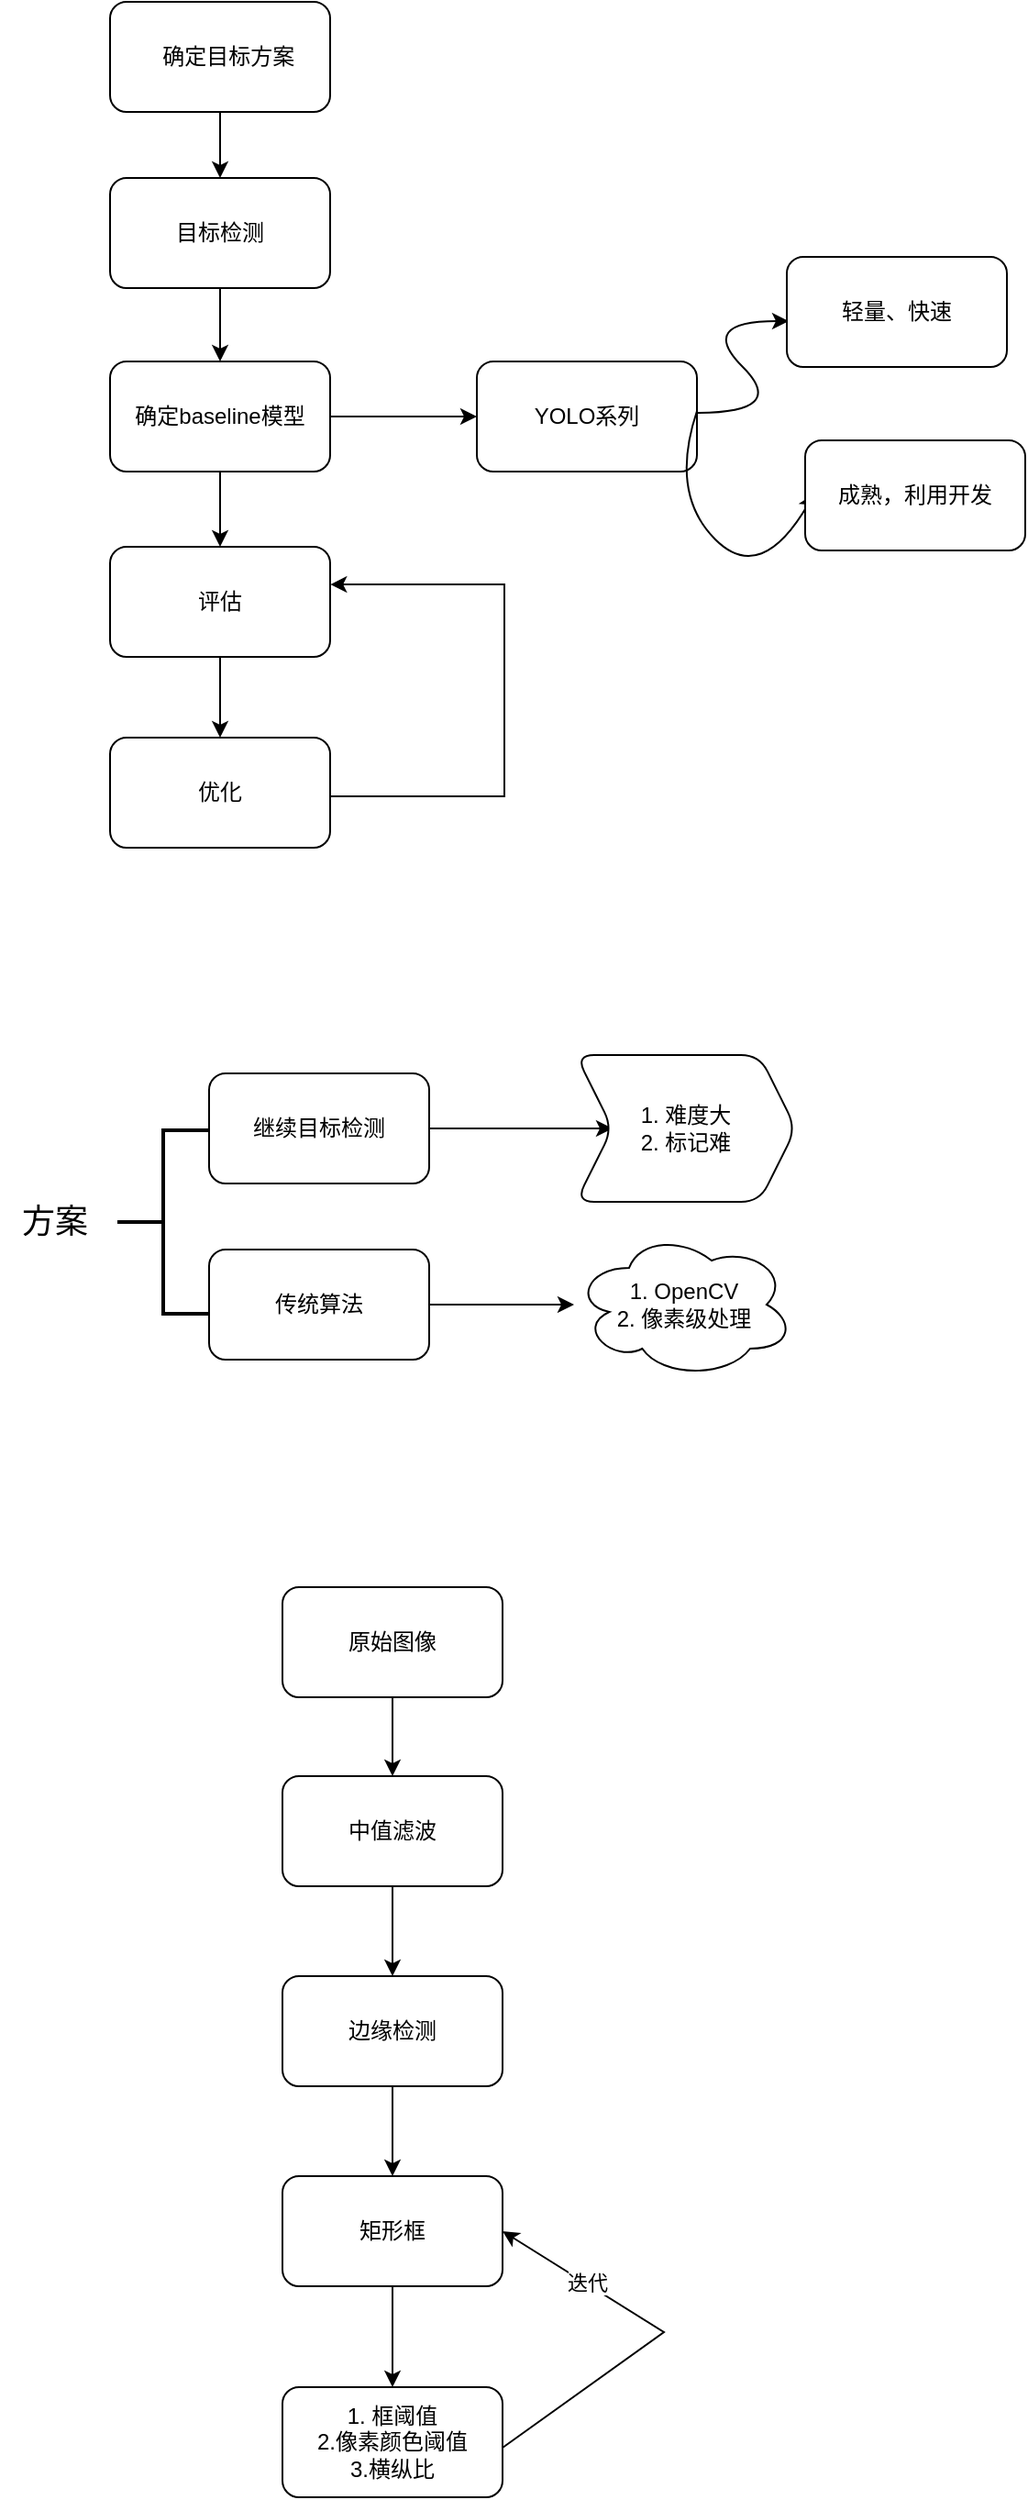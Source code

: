 <mxfile version="22.0.8" type="github">
  <diagram id="C5RBs43oDa-KdzZeNtuy" name="Page-1">
    <mxGraphModel dx="1160" dy="629" grid="0" gridSize="10" guides="1" tooltips="1" connect="1" arrows="1" fold="1" page="1" pageScale="1" pageWidth="827" pageHeight="1169" background="none" math="0" shadow="0">
      <root>
        <mxCell id="WIyWlLk6GJQsqaUBKTNV-0" />
        <mxCell id="WIyWlLk6GJQsqaUBKTNV-1" parent="WIyWlLk6GJQsqaUBKTNV-0" />
        <mxCell id="pN-QBOP-44uzX3nPPjZo-5" value="" style="edgeStyle=orthogonalEdgeStyle;rounded=0;orthogonalLoop=1;jettySize=auto;html=1;" edge="1" parent="WIyWlLk6GJQsqaUBKTNV-1" source="pN-QBOP-44uzX3nPPjZo-0" target="pN-QBOP-44uzX3nPPjZo-4">
          <mxGeometry relative="1" as="geometry" />
        </mxCell>
        <mxCell id="pN-QBOP-44uzX3nPPjZo-0" value="&lt;span style=&quot;white-space: pre;&quot;&gt;&#x9;&lt;/span&gt;确定目标方案" style="rounded=1;whiteSpace=wrap;html=1;align=left;" vertex="1" parent="WIyWlLk6GJQsqaUBKTNV-1">
          <mxGeometry x="184" y="226" width="120" height="60" as="geometry" />
        </mxCell>
        <mxCell id="pN-QBOP-44uzX3nPPjZo-8" value="" style="edgeStyle=orthogonalEdgeStyle;rounded=0;orthogonalLoop=1;jettySize=auto;html=1;" edge="1" parent="WIyWlLk6GJQsqaUBKTNV-1" source="pN-QBOP-44uzX3nPPjZo-4" target="pN-QBOP-44uzX3nPPjZo-7">
          <mxGeometry relative="1" as="geometry" />
        </mxCell>
        <mxCell id="pN-QBOP-44uzX3nPPjZo-4" value="目标检测" style="whiteSpace=wrap;html=1;rounded=1;" vertex="1" parent="WIyWlLk6GJQsqaUBKTNV-1">
          <mxGeometry x="184" y="322" width="120" height="60" as="geometry" />
        </mxCell>
        <mxCell id="pN-QBOP-44uzX3nPPjZo-12" value="" style="edgeStyle=orthogonalEdgeStyle;rounded=0;orthogonalLoop=1;jettySize=auto;html=1;" edge="1" parent="WIyWlLk6GJQsqaUBKTNV-1" source="pN-QBOP-44uzX3nPPjZo-7" target="pN-QBOP-44uzX3nPPjZo-9">
          <mxGeometry relative="1" as="geometry" />
        </mxCell>
        <mxCell id="pN-QBOP-44uzX3nPPjZo-14" value="" style="edgeStyle=orthogonalEdgeStyle;rounded=0;orthogonalLoop=1;jettySize=auto;html=1;" edge="1" parent="WIyWlLk6GJQsqaUBKTNV-1" source="pN-QBOP-44uzX3nPPjZo-7" target="pN-QBOP-44uzX3nPPjZo-13">
          <mxGeometry relative="1" as="geometry" />
        </mxCell>
        <mxCell id="pN-QBOP-44uzX3nPPjZo-7" value="确定baseline模型" style="whiteSpace=wrap;html=1;rounded=1;" vertex="1" parent="WIyWlLk6GJQsqaUBKTNV-1">
          <mxGeometry x="184" y="422" width="120" height="60" as="geometry" />
        </mxCell>
        <mxCell id="pN-QBOP-44uzX3nPPjZo-11" value="" style="edgeStyle=orthogonalEdgeStyle;rounded=0;orthogonalLoop=1;jettySize=auto;html=1;" edge="1" parent="WIyWlLk6GJQsqaUBKTNV-1" source="pN-QBOP-44uzX3nPPjZo-9" target="pN-QBOP-44uzX3nPPjZo-10">
          <mxGeometry relative="1" as="geometry" />
        </mxCell>
        <mxCell id="pN-QBOP-44uzX3nPPjZo-9" value="评估" style="rounded=1;whiteSpace=wrap;html=1;" vertex="1" parent="WIyWlLk6GJQsqaUBKTNV-1">
          <mxGeometry x="184" y="523" width="120" height="60" as="geometry" />
        </mxCell>
        <mxCell id="pN-QBOP-44uzX3nPPjZo-10" value="优化" style="whiteSpace=wrap;html=1;rounded=1;" vertex="1" parent="WIyWlLk6GJQsqaUBKTNV-1">
          <mxGeometry x="184" y="627" width="120" height="60" as="geometry" />
        </mxCell>
        <mxCell id="pN-QBOP-44uzX3nPPjZo-13" value="YOLO系列" style="whiteSpace=wrap;html=1;rounded=1;" vertex="1" parent="WIyWlLk6GJQsqaUBKTNV-1">
          <mxGeometry x="384" y="422" width="120" height="60" as="geometry" />
        </mxCell>
        <mxCell id="pN-QBOP-44uzX3nPPjZo-15" value="" style="curved=1;endArrow=classic;html=1;rounded=0;" edge="1" parent="WIyWlLk6GJQsqaUBKTNV-1">
          <mxGeometry width="50" height="50" relative="1" as="geometry">
            <mxPoint x="504" y="450" as="sourcePoint" />
            <mxPoint x="554" y="400" as="targetPoint" />
            <Array as="points">
              <mxPoint x="554" y="450" />
              <mxPoint x="504" y="400" />
            </Array>
          </mxGeometry>
        </mxCell>
        <mxCell id="pN-QBOP-44uzX3nPPjZo-16" value="轻量、快速" style="rounded=1;whiteSpace=wrap;html=1;" vertex="1" parent="WIyWlLk6GJQsqaUBKTNV-1">
          <mxGeometry x="553" y="365" width="120" height="60" as="geometry" />
        </mxCell>
        <mxCell id="pN-QBOP-44uzX3nPPjZo-17" value="" style="curved=1;endArrow=classic;html=1;rounded=0;exitX=1;exitY=0.5;exitDx=0;exitDy=0;" edge="1" parent="WIyWlLk6GJQsqaUBKTNV-1">
          <mxGeometry width="50" height="50" relative="1" as="geometry">
            <mxPoint x="504" y="449" as="sourcePoint" />
            <mxPoint x="568" y="494" as="targetPoint" />
            <Array as="points">
              <mxPoint x="489" y="494" />
              <mxPoint x="539" y="544" />
            </Array>
          </mxGeometry>
        </mxCell>
        <mxCell id="pN-QBOP-44uzX3nPPjZo-18" value="成熟，利用开发" style="rounded=1;whiteSpace=wrap;html=1;" vertex="1" parent="WIyWlLk6GJQsqaUBKTNV-1">
          <mxGeometry x="563" y="465" width="120" height="60" as="geometry" />
        </mxCell>
        <mxCell id="pN-QBOP-44uzX3nPPjZo-19" style="edgeStyle=orthogonalEdgeStyle;rounded=0;orthogonalLoop=1;jettySize=auto;html=1;entryX=1.001;entryY=0.342;entryDx=0;entryDy=0;entryPerimeter=0;" edge="1" parent="WIyWlLk6GJQsqaUBKTNV-1" source="pN-QBOP-44uzX3nPPjZo-10" target="pN-QBOP-44uzX3nPPjZo-9">
          <mxGeometry relative="1" as="geometry">
            <Array as="points">
              <mxPoint x="399" y="659" />
              <mxPoint x="399" y="544" />
            </Array>
          </mxGeometry>
        </mxCell>
        <mxCell id="pN-QBOP-44uzX3nPPjZo-20" value="" style="strokeWidth=2;html=1;shape=mxgraph.flowchart.annotation_2;align=left;labelPosition=right;pointerEvents=1;" vertex="1" parent="WIyWlLk6GJQsqaUBKTNV-1">
          <mxGeometry x="188" y="841" width="50" height="100" as="geometry" />
        </mxCell>
        <mxCell id="pN-QBOP-44uzX3nPPjZo-22" value="&lt;font face=&quot;Times New Roman&quot; style=&quot;font-size: 18px;&quot;&gt;方案&lt;/font&gt;" style="text;html=1;strokeColor=none;fillColor=none;align=center;verticalAlign=middle;whiteSpace=wrap;rounded=0;" vertex="1" parent="WIyWlLk6GJQsqaUBKTNV-1">
          <mxGeometry x="124" y="876" width="60" height="30" as="geometry" />
        </mxCell>
        <mxCell id="pN-QBOP-44uzX3nPPjZo-25" value="" style="edgeStyle=orthogonalEdgeStyle;rounded=0;orthogonalLoop=1;jettySize=auto;html=1;" edge="1" parent="WIyWlLk6GJQsqaUBKTNV-1" source="pN-QBOP-44uzX3nPPjZo-23" target="pN-QBOP-44uzX3nPPjZo-24">
          <mxGeometry relative="1" as="geometry" />
        </mxCell>
        <mxCell id="pN-QBOP-44uzX3nPPjZo-23" value="继续目标检测" style="rounded=1;whiteSpace=wrap;html=1;" vertex="1" parent="WIyWlLk6GJQsqaUBKTNV-1">
          <mxGeometry x="238" y="810" width="120" height="60" as="geometry" />
        </mxCell>
        <mxCell id="pN-QBOP-44uzX3nPPjZo-24" value="1. 难度大&lt;br&gt;2. 标记难" style="shape=step;perimeter=stepPerimeter;whiteSpace=wrap;html=1;fixedSize=1;rounded=1;" vertex="1" parent="WIyWlLk6GJQsqaUBKTNV-1">
          <mxGeometry x="438" y="800" width="120" height="80" as="geometry" />
        </mxCell>
        <mxCell id="pN-QBOP-44uzX3nPPjZo-29" value="" style="edgeStyle=orthogonalEdgeStyle;rounded=0;orthogonalLoop=1;jettySize=auto;html=1;" edge="1" parent="WIyWlLk6GJQsqaUBKTNV-1" source="pN-QBOP-44uzX3nPPjZo-26" target="pN-QBOP-44uzX3nPPjZo-28">
          <mxGeometry relative="1" as="geometry" />
        </mxCell>
        <mxCell id="pN-QBOP-44uzX3nPPjZo-26" value="传统算法" style="rounded=1;whiteSpace=wrap;html=1;" vertex="1" parent="WIyWlLk6GJQsqaUBKTNV-1">
          <mxGeometry x="238" y="906" width="120" height="60" as="geometry" />
        </mxCell>
        <mxCell id="pN-QBOP-44uzX3nPPjZo-28" value="1. OpenCV&lt;br&gt;2. 像素级处理" style="ellipse;shape=cloud;whiteSpace=wrap;html=1;rounded=1;" vertex="1" parent="WIyWlLk6GJQsqaUBKTNV-1">
          <mxGeometry x="437" y="896" width="120" height="80" as="geometry" />
        </mxCell>
        <mxCell id="pN-QBOP-44uzX3nPPjZo-32" value="" style="edgeStyle=orthogonalEdgeStyle;rounded=0;orthogonalLoop=1;jettySize=auto;html=1;" edge="1" parent="WIyWlLk6GJQsqaUBKTNV-1" source="pN-QBOP-44uzX3nPPjZo-30" target="pN-QBOP-44uzX3nPPjZo-31">
          <mxGeometry relative="1" as="geometry" />
        </mxCell>
        <mxCell id="pN-QBOP-44uzX3nPPjZo-30" value="原始图像" style="rounded=1;whiteSpace=wrap;html=1;" vertex="1" parent="WIyWlLk6GJQsqaUBKTNV-1">
          <mxGeometry x="278" y="1090" width="120" height="60" as="geometry" />
        </mxCell>
        <mxCell id="pN-QBOP-44uzX3nPPjZo-34" value="" style="edgeStyle=orthogonalEdgeStyle;rounded=0;orthogonalLoop=1;jettySize=auto;html=1;" edge="1" parent="WIyWlLk6GJQsqaUBKTNV-1" source="pN-QBOP-44uzX3nPPjZo-31" target="pN-QBOP-44uzX3nPPjZo-33">
          <mxGeometry relative="1" as="geometry" />
        </mxCell>
        <mxCell id="pN-QBOP-44uzX3nPPjZo-31" value="中值滤波" style="rounded=1;whiteSpace=wrap;html=1;" vertex="1" parent="WIyWlLk6GJQsqaUBKTNV-1">
          <mxGeometry x="278" y="1193" width="120" height="60" as="geometry" />
        </mxCell>
        <mxCell id="pN-QBOP-44uzX3nPPjZo-36" value="" style="edgeStyle=orthogonalEdgeStyle;rounded=0;orthogonalLoop=1;jettySize=auto;html=1;" edge="1" parent="WIyWlLk6GJQsqaUBKTNV-1" source="pN-QBOP-44uzX3nPPjZo-33" target="pN-QBOP-44uzX3nPPjZo-35">
          <mxGeometry relative="1" as="geometry" />
        </mxCell>
        <mxCell id="pN-QBOP-44uzX3nPPjZo-33" value="边缘检测" style="whiteSpace=wrap;html=1;rounded=1;" vertex="1" parent="WIyWlLk6GJQsqaUBKTNV-1">
          <mxGeometry x="278" y="1302" width="120" height="60" as="geometry" />
        </mxCell>
        <mxCell id="pN-QBOP-44uzX3nPPjZo-38" value="" style="edgeStyle=orthogonalEdgeStyle;rounded=0;orthogonalLoop=1;jettySize=auto;html=1;" edge="1" parent="WIyWlLk6GJQsqaUBKTNV-1" source="pN-QBOP-44uzX3nPPjZo-35" target="pN-QBOP-44uzX3nPPjZo-37">
          <mxGeometry relative="1" as="geometry" />
        </mxCell>
        <mxCell id="pN-QBOP-44uzX3nPPjZo-35" value="矩形框" style="whiteSpace=wrap;html=1;rounded=1;" vertex="1" parent="WIyWlLk6GJQsqaUBKTNV-1">
          <mxGeometry x="278" y="1411" width="120" height="60" as="geometry" />
        </mxCell>
        <mxCell id="pN-QBOP-44uzX3nPPjZo-37" value="1. 框阈值&lt;br&gt;2.像素颜色阈值&lt;br&gt;3.横纵比" style="whiteSpace=wrap;html=1;rounded=1;" vertex="1" parent="WIyWlLk6GJQsqaUBKTNV-1">
          <mxGeometry x="278" y="1526" width="120" height="60" as="geometry" />
        </mxCell>
        <mxCell id="pN-QBOP-44uzX3nPPjZo-39" value="" style="endArrow=classic;html=1;rounded=0;entryX=1;entryY=0.5;entryDx=0;entryDy=0;" edge="1" parent="WIyWlLk6GJQsqaUBKTNV-1" target="pN-QBOP-44uzX3nPPjZo-35">
          <mxGeometry width="50" height="50" relative="1" as="geometry">
            <mxPoint x="398" y="1559" as="sourcePoint" />
            <mxPoint x="448" y="1509" as="targetPoint" />
            <Array as="points">
              <mxPoint x="486" y="1496" />
            </Array>
          </mxGeometry>
        </mxCell>
        <mxCell id="pN-QBOP-44uzX3nPPjZo-40" value="迭代" style="edgeLabel;html=1;align=center;verticalAlign=middle;resizable=0;points=[];" vertex="1" connectable="0" parent="pN-QBOP-44uzX3nPPjZo-39">
          <mxGeometry x="0.489" relative="1" as="geometry">
            <mxPoint y="-1" as="offset" />
          </mxGeometry>
        </mxCell>
      </root>
    </mxGraphModel>
  </diagram>
</mxfile>

